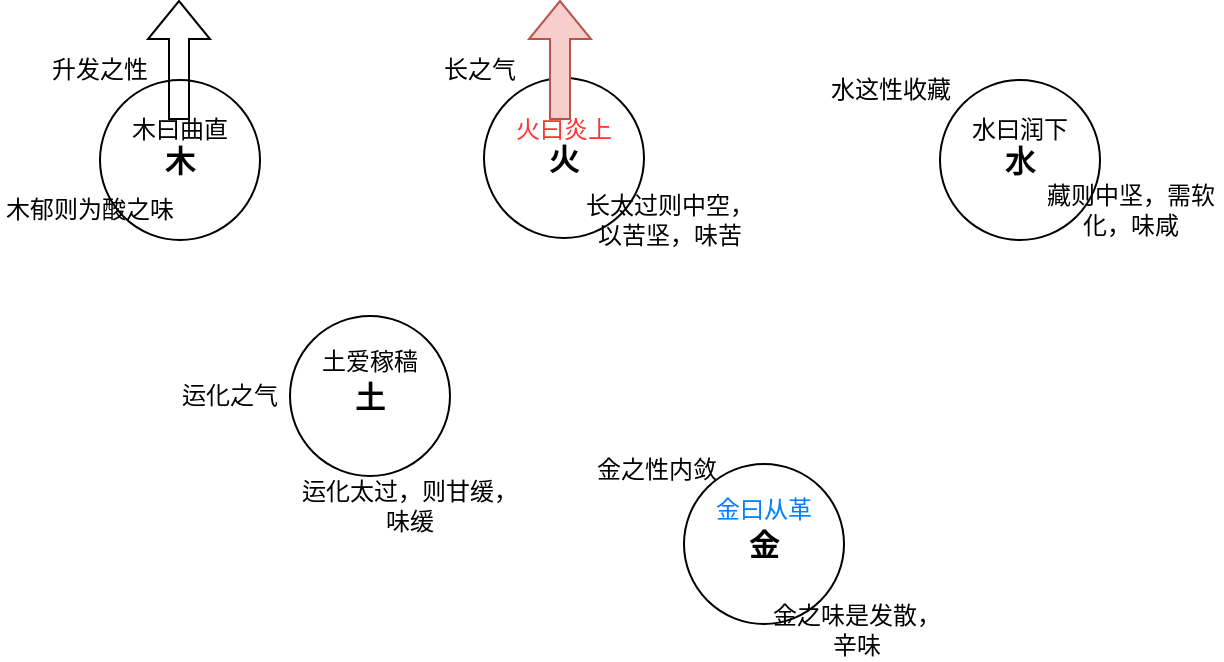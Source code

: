 <mxfile version="24.3.1" type="github">
  <diagram name="第 1 页" id="LEKH_kKG_Xfu-7bLd4T4">
    <mxGraphModel dx="1114" dy="592" grid="1" gridSize="10" guides="1" tooltips="1" connect="1" arrows="1" fold="1" page="1" pageScale="1" pageWidth="827" pageHeight="1169" math="0" shadow="0">
      <root>
        <mxCell id="0" />
        <mxCell id="1" parent="0" />
        <mxCell id="NtH16s4Asz1sSBzWZuVo-2" value="金" style="ellipse;whiteSpace=wrap;html=1;aspect=fixed;fontSize=15;fontStyle=1" vertex="1" parent="1">
          <mxGeometry x="342" y="392" width="80" height="80" as="geometry" />
        </mxCell>
        <mxCell id="NtH16s4Asz1sSBzWZuVo-3" value="水" style="ellipse;whiteSpace=wrap;html=1;aspect=fixed;fontSize=15;fontStyle=1" vertex="1" parent="1">
          <mxGeometry x="470" y="200" width="80" height="80" as="geometry" />
        </mxCell>
        <mxCell id="NtH16s4Asz1sSBzWZuVo-4" value="火" style="ellipse;whiteSpace=wrap;html=1;aspect=fixed;fontSize=15;fontStyle=1" vertex="1" parent="1">
          <mxGeometry x="242" y="199" width="80" height="80" as="geometry" />
        </mxCell>
        <mxCell id="NtH16s4Asz1sSBzWZuVo-5" value="木" style="ellipse;whiteSpace=wrap;html=1;aspect=fixed;fontSize=15;fontStyle=1" vertex="1" parent="1">
          <mxGeometry x="50" y="200" width="80" height="80" as="geometry" />
        </mxCell>
        <mxCell id="NtH16s4Asz1sSBzWZuVo-6" value="土" style="ellipse;whiteSpace=wrap;html=1;aspect=fixed;fontSize=15;fontStyle=1" vertex="1" parent="1">
          <mxGeometry x="145" y="318" width="80" height="80" as="geometry" />
        </mxCell>
        <mxCell id="NtH16s4Asz1sSBzWZuVo-7" value="木曰曲直" style="text;html=1;align=center;verticalAlign=middle;whiteSpace=wrap;rounded=0;" vertex="1" parent="1">
          <mxGeometry x="60" y="210" width="60" height="30" as="geometry" />
        </mxCell>
        <mxCell id="NtH16s4Asz1sSBzWZuVo-8" value="火曰炎上" style="text;html=1;align=center;verticalAlign=middle;whiteSpace=wrap;rounded=0;fontColor=#FF3333;" vertex="1" parent="1">
          <mxGeometry x="252" y="210" width="60" height="30" as="geometry" />
        </mxCell>
        <mxCell id="NtH16s4Asz1sSBzWZuVo-9" value="土爱稼穑" style="text;html=1;align=center;verticalAlign=middle;whiteSpace=wrap;rounded=0;" vertex="1" parent="1">
          <mxGeometry x="155" y="326" width="60" height="30" as="geometry" />
        </mxCell>
        <mxCell id="NtH16s4Asz1sSBzWZuVo-10" value="金曰从革" style="text;html=1;align=center;verticalAlign=middle;whiteSpace=wrap;rounded=0;fontColor=#007FFF;" vertex="1" parent="1">
          <mxGeometry x="352" y="400" width="60" height="30" as="geometry" />
        </mxCell>
        <mxCell id="NtH16s4Asz1sSBzWZuVo-11" value="水曰润下" style="text;html=1;align=center;verticalAlign=middle;whiteSpace=wrap;rounded=0;" vertex="1" parent="1">
          <mxGeometry x="480" y="210" width="60" height="30" as="geometry" />
        </mxCell>
        <mxCell id="NtH16s4Asz1sSBzWZuVo-12" value="" style="shape=flexArrow;endArrow=classic;html=1;rounded=0;" edge="1" parent="1">
          <mxGeometry width="50" height="50" relative="1" as="geometry">
            <mxPoint x="89.5" y="220" as="sourcePoint" />
            <mxPoint x="89.5" y="160" as="targetPoint" />
          </mxGeometry>
        </mxCell>
        <mxCell id="NtH16s4Asz1sSBzWZuVo-13" value="升发之性" style="text;html=1;align=center;verticalAlign=middle;whiteSpace=wrap;rounded=0;" vertex="1" parent="1">
          <mxGeometry x="20" y="180" width="60" height="30" as="geometry" />
        </mxCell>
        <mxCell id="NtH16s4Asz1sSBzWZuVo-14" value="木郁则为酸之味" style="text;html=1;align=center;verticalAlign=middle;whiteSpace=wrap;rounded=0;" vertex="1" parent="1">
          <mxGeometry y="250" width="90" height="30" as="geometry" />
        </mxCell>
        <mxCell id="NtH16s4Asz1sSBzWZuVo-15" value="" style="shape=flexArrow;endArrow=classic;html=1;rounded=0;fillColor=#f8cecc;strokeColor=#b85450;" edge="1" parent="1">
          <mxGeometry width="50" height="50" relative="1" as="geometry">
            <mxPoint x="280" y="220" as="sourcePoint" />
            <mxPoint x="280" y="160" as="targetPoint" />
          </mxGeometry>
        </mxCell>
        <mxCell id="NtH16s4Asz1sSBzWZuVo-16" value="长之气" style="text;html=1;align=center;verticalAlign=middle;whiteSpace=wrap;rounded=0;" vertex="1" parent="1">
          <mxGeometry x="210" y="180" width="60" height="30" as="geometry" />
        </mxCell>
        <mxCell id="NtH16s4Asz1sSBzWZuVo-17" value="长太过则中空，以苦坚，味苦" style="text;html=1;align=center;verticalAlign=middle;whiteSpace=wrap;rounded=0;" vertex="1" parent="1">
          <mxGeometry x="290" y="240" width="90" height="60" as="geometry" />
        </mxCell>
        <mxCell id="NtH16s4Asz1sSBzWZuVo-18" value="运化之气" style="text;html=1;align=center;verticalAlign=middle;whiteSpace=wrap;rounded=0;" vertex="1" parent="1">
          <mxGeometry x="85" y="343" width="60" height="30" as="geometry" />
        </mxCell>
        <mxCell id="NtH16s4Asz1sSBzWZuVo-19" value="运化太过，则甘缓，味缓" style="text;html=1;align=center;verticalAlign=middle;whiteSpace=wrap;rounded=0;" vertex="1" parent="1">
          <mxGeometry x="145" y="398" width="120" height="30" as="geometry" />
        </mxCell>
        <mxCell id="NtH16s4Asz1sSBzWZuVo-20" value="金之性内敛" style="text;html=1;align=center;verticalAlign=middle;whiteSpace=wrap;rounded=0;" vertex="1" parent="1">
          <mxGeometry x="283" y="380" width="91" height="30" as="geometry" />
        </mxCell>
        <mxCell id="NtH16s4Asz1sSBzWZuVo-21" value="金之味是发散，辛味" style="text;html=1;align=center;verticalAlign=middle;whiteSpace=wrap;rounded=0;" vertex="1" parent="1">
          <mxGeometry x="383" y="460" width="91" height="30" as="geometry" />
        </mxCell>
        <mxCell id="NtH16s4Asz1sSBzWZuVo-22" value="水这性收藏" style="text;html=1;align=center;verticalAlign=middle;whiteSpace=wrap;rounded=0;" vertex="1" parent="1">
          <mxGeometry x="400" y="190" width="91" height="30" as="geometry" />
        </mxCell>
        <mxCell id="NtH16s4Asz1sSBzWZuVo-23" value="藏则中坚，需软化，味咸" style="text;html=1;align=center;verticalAlign=middle;whiteSpace=wrap;rounded=0;" vertex="1" parent="1">
          <mxGeometry x="520" y="250" width="91" height="30" as="geometry" />
        </mxCell>
      </root>
    </mxGraphModel>
  </diagram>
</mxfile>

